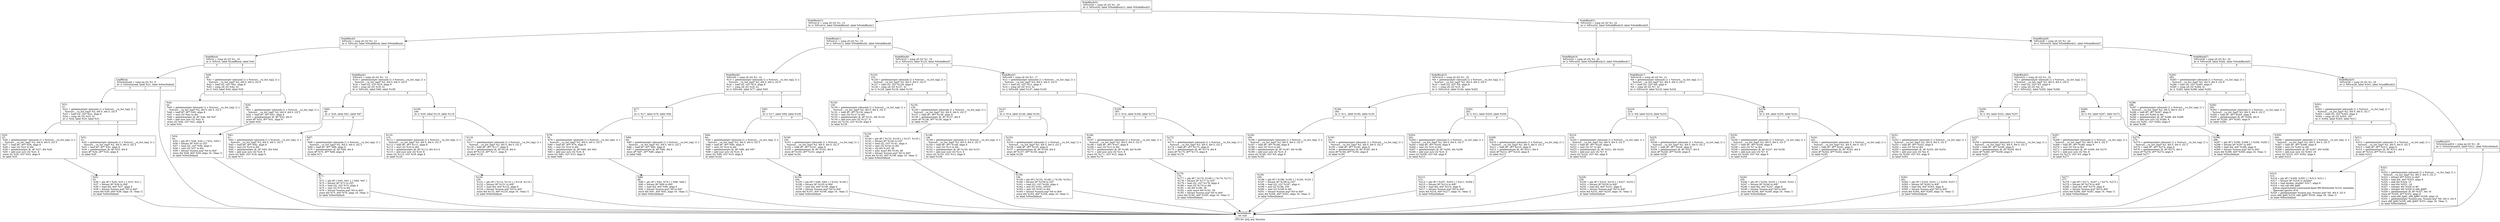 digraph "CFG for 'pop_arg' function" {
	label="CFG for 'pop_arg' function";

	Node0x1f13080 [shape=record,label="{NodeBlock33:\l  %Pivot34 = icmp slt i32 %1, 18\l  br i1 %Pivot34, label %NodeBlock13, label %NodeBlock31\l|{<s0>T|<s1>F}}"];
	Node0x1f13080:s0 -> Node0x1ebe5b0;
	Node0x1f13080:s1 -> Node0x1ebe2e0;
	Node0x1ebe2e0 [shape=record,label="{NodeBlock31:                                      \l  %Pivot32 = icmp slt i32 %1, 22\l  br i1 %Pivot32, label %NodeBlock19, label %NodeBlock29\l|{<s0>T|<s1>F}}"];
	Node0x1ebe2e0:s0 -> Node0x1ebe4c0;
	Node0x1ebe2e0:s1 -> Node0x1ebe330;
	Node0x1ebe330 [shape=record,label="{NodeBlock29:                                      \l  %Pivot30 = icmp slt i32 %1, 24\l  br i1 %Pivot30, label %NodeBlock21, label %NodeBlock27\l|{<s0>T|<s1>F}}"];
	Node0x1ebe330:s0 -> Node0x1ebe470;
	Node0x1ebe330:s1 -> Node0x1ebe380;
	Node0x1ebe380 [shape=record,label="{NodeBlock27:                                      \l  %Pivot28 = icmp slt i32 %1, 25\l  br i1 %Pivot28, label %282, label %NodeBlock25\l|{<s0>T|<s1>F}}"];
	Node0x1ebe380:s0 -> Node0x1efe1c0;
	Node0x1ebe380:s1 -> Node0x1ebe3d0;
	Node0x1ebe3d0 [shape=record,label="{NodeBlock25:                                      \l  %Pivot26 = icmp slt i32 %1, 26\l  br i1 %Pivot26, label %301, label %LeafBlock23\l|{<s0>T|<s1>F}}"];
	Node0x1ebe3d0:s0 -> Node0x1efe300;
	Node0x1ebe3d0:s1 -> Node0x1ebe420;
	Node0x1ebe420 [shape=record,label="{LeafBlock23:                                      \l  %SwitchLeaf24 = icmp eq i32 %1, 26\l  br i1 %SwitchLeaf24, label %321, label %NewDefault\l|{<s0>T|<s1>F}}"];
	Node0x1ebe420:s0 -> Node0x1efe440;
	Node0x1ebe420:s1 -> Node0x1efe490;
	Node0x1ebe470 [shape=record,label="{NodeBlock21:                                      \l  %Pivot22 = icmp slt i32 %1, 23\l  %3 = getelementptr inbounds [1 x %struct.__va_list_tag], [1 x\l... %struct.__va_list_tag]* %2, i64 0, i64 0, i32 0\l  %4 = load i32, i32* %3, align 8\l  %5 = icmp ult i32 %4, 41\l  br i1 %Pivot22, label %250, label %266\l|{<s0>T|<s1>F}}"];
	Node0x1ebe470:s0 -> Node0x1efdf40;
	Node0x1ebe470:s1 -> Node0x1efe080;
	Node0x1ebe4c0 [shape=record,label="{NodeBlock19:                                      \l  %Pivot20 = icmp slt i32 %1, 20\l  br i1 %Pivot20, label %NodeBlock15, label %NodeBlock17\l|{<s0>T|<s1>F}}"];
	Node0x1ebe4c0:s0 -> Node0x1ebe560;
	Node0x1ebe4c0:s1 -> Node0x1ebe510;
	Node0x1ebe510 [shape=record,label="{NodeBlock17:                                      \l  %Pivot18 = icmp slt i32 %1, 21\l  %6 = getelementptr inbounds [1 x %struct.__va_list_tag], [1 x\l... %struct.__va_list_tag]* %2, i64 0, i64 0, i32 0\l  %7 = load i32, i32* %6, align 8\l  %8 = icmp ult i32 %7, 41\l  br i1 %Pivot18, label %218, label %234\l|{<s0>T|<s1>F}}"];
	Node0x1ebe510:s0 -> Node0x1efdcc0;
	Node0x1ebe510:s1 -> Node0x1efde00;
	Node0x1ebe560 [shape=record,label="{NodeBlock15:                                      \l  %Pivot16 = icmp slt i32 %1, 19\l  %9 = getelementptr inbounds [1 x %struct.__va_list_tag], [1 x\l... %struct.__va_list_tag]* %2, i64 0, i64 0, i32 0\l  %10 = load i32, i32* %9, align 8\l  %11 = icmp ult i32 %10, 41\l  br i1 %Pivot16, label %184, label %202\l|{<s0>T|<s1>F}}"];
	Node0x1ebe560:s0 -> Node0x1efda40;
	Node0x1ebe560:s1 -> Node0x1efdb80;
	Node0x1ebe5b0 [shape=record,label="{NodeBlock13:                                      \l  %Pivot14 = icmp slt i32 %1, 13\l  br i1 %Pivot14, label %NodeBlock3, label %NodeBlock11\l|{<s0>T|<s1>F}}"];
	Node0x1ebe5b0:s0 -> Node0x1edf7d0;
	Node0x1ebe5b0:s1 -> Node0x1ebe600;
	Node0x1ebe600 [shape=record,label="{NodeBlock11:                                      \l  %Pivot12 = icmp slt i32 %1, 15\l  br i1 %Pivot12, label %NodeBlock5, label %NodeBlock9\l|{<s0>T|<s1>F}}"];
	Node0x1ebe600:s0 -> Node0x1ebe6f0;
	Node0x1ebe600:s1 -> Node0x1ebe650;
	Node0x1ebe650 [shape=record,label="{NodeBlock9:                                       \l  %Pivot10 = icmp slt i32 %1, 16\l  br i1 %Pivot10, label %125, label %NodeBlock7\l|{<s0>T|<s1>F}}"];
	Node0x1ebe650:s0 -> Node0x1ee0090;
	Node0x1ebe650:s1 -> Node0x1ebe6a0;
	Node0x1ebe6a0 [shape=record,label="{NodeBlock7:                                       \l  %Pivot8 = icmp slt i32 %1, 17\l  %12 = getelementptr inbounds [1 x %struct.__va_list_tag], [1 x\l... %struct.__va_list_tag]* %2, i64 0, i64 0, i32 0\l  %13 = load i32, i32* %12, align 8\l  %14 = icmp ult i32 %13, 41\l  br i1 %Pivot8, label %147, label %165\l|{<s0>T|<s1>F}}"];
	Node0x1ebe6a0:s0 -> Node0x1ee01d0;
	Node0x1ebe6a0:s1 -> Node0x1efd900;
	Node0x1ebe6f0 [shape=record,label="{NodeBlock5:                                       \l  %Pivot6 = icmp slt i32 %1, 14\l  %15 = getelementptr inbounds [1 x %struct.__va_list_tag], [1 x\l... %struct.__va_list_tag]* %2, i64 0, i64 0, i32 0\l  %16 = load i32, i32* %15, align 8\l  %17 = icmp ult i32 %16, 41\l  br i1 %Pivot6, label %77, label %93\l|{<s0>T|<s1>F}}"];
	Node0x1ebe6f0:s0 -> Node0x1edfcd0;
	Node0x1ebe6f0:s1 -> Node0x1edfe10;
	Node0x1edf7d0 [shape=record,label="{NodeBlock3:                                       \l  %Pivot4 = icmp slt i32 %1, 11\l  br i1 %Pivot4, label %NodeBlock, label %NodeBlock1\l|{<s0>T|<s1>F}}"];
	Node0x1edf7d0:s0 -> Node0x1edf870;
	Node0x1edf7d0:s1 -> Node0x1edf820;
	Node0x1edf820 [shape=record,label="{NodeBlock1:                                       \l  %Pivot2 = icmp slt i32 %1, 12\l  %18 = getelementptr inbounds [1 x %struct.__va_list_tag], [1 x\l... %struct.__va_list_tag]* %2, i64 0, i64 0, i32 0\l  %19 = load i32, i32* %18, align 8\l  %20 = icmp ult i32 %19, 41\l  br i1 %Pivot2, label %60, label %109\l|{<s0>T|<s1>F}}"];
	Node0x1edf820:s0 -> Node0x1edfb90;
	Node0x1edf820:s1 -> Node0x1edff50;
	Node0x1edf870 [shape=record,label="{NodeBlock:                                        \l  %Pivot = icmp slt i32 %1, 10\l  br i1 %Pivot, label %LeafBlock, label %40\l|{<s0>T|<s1>F}}"];
	Node0x1edf870:s0 -> Node0x1edf8c0;
	Node0x1edf870:s1 -> Node0x1edfa50;
	Node0x1edf8c0 [shape=record,label="{LeafBlock:                                        \l  %SwitchLeaf = icmp eq i32 %1, 9\l  br i1 %SwitchLeaf, label %21, label %NewDefault\l|{<s0>T|<s1>F}}"];
	Node0x1edf8c0:s0 -> Node0x1edf910;
	Node0x1edf8c0:s1 -> Node0x1efe490;
	Node0x1edf910 [shape=record,label="{%21:\l21:                                               \l  %22 = getelementptr inbounds [1 x %struct.__va_list_tag], [1 x\l... %struct.__va_list_tag]* %2, i64 0, i64 0, i32 0\l  %23 = load i32, i32* %22, align 8\l  %24 = icmp ult i32 %23, 41\l  br i1 %24, label %25, label %31\l|{<s0>T|<s1>F}}"];
	Node0x1edf910:s0 -> Node0x1edf960;
	Node0x1edf910:s1 -> Node0x1edf9b0;
	Node0x1edf960 [shape=record,label="{%25:\l25:                                               \l  %26 = getelementptr inbounds [1 x %struct.__va_list_tag], [1 x\l... %struct.__va_list_tag]* %2, i64 0, i64 0, i32 3\l  %27 = load i8*, i8** %26, align 8\l  %28 = zext i32 %23 to i64\l  %29 = getelementptr i8, i8* %27, i64 %28\l  %30 = add nuw nsw i32 %23, 8\l  store i32 %30, i32* %22, align 8\l  br label %35\l}"];
	Node0x1edf960 -> Node0x1edfa00;
	Node0x1edf9b0 [shape=record,label="{%31:\l31:                                               \l  %32 = getelementptr inbounds [1 x %struct.__va_list_tag], [1 x\l... %struct.__va_list_tag]* %2, i64 0, i64 0, i32 2\l  %33 = load i8*, i8** %32, align 8\l  %34 = getelementptr i8, i8* %33, i64 8\l  store i8* %34, i8** %32, align 8\l  br label %35\l}"];
	Node0x1edf9b0 -> Node0x1edfa00;
	Node0x1edfa00 [shape=record,label="{%35:\l35:                                               \l  %36 = phi i8* [ %29, %25 ], [ %33, %31 ]\l  %37 = bitcast i8* %36 to i64*\l  %38 = load i64, i64* %37, align 8\l  %39 = bitcast %union.arg* %0 to i64*\l  store i64 %38, i64* %39, align 16, !tbaa !2\l  br label %NewDefault\l}"];
	Node0x1edfa00 -> Node0x1efe490;
	Node0x1edfa50 [shape=record,label="{%40:\l40:                                               \l  %41 = getelementptr inbounds [1 x %struct.__va_list_tag], [1 x\l... %struct.__va_list_tag]* %2, i64 0, i64 0, i32 0\l  %42 = load i32, i32* %41, align 8\l  %43 = icmp ult i32 %42, 41\l  br i1 %43, label %44, label %50\l|{<s0>T|<s1>F}}"];
	Node0x1edfa50:s0 -> Node0x1edfaa0;
	Node0x1edfa50:s1 -> Node0x1edfaf0;
	Node0x1edfaa0 [shape=record,label="{%44:\l44:                                               \l  %45 = getelementptr inbounds [1 x %struct.__va_list_tag], [1 x\l... %struct.__va_list_tag]* %2, i64 0, i64 0, i32 3\l  %46 = load i8*, i8** %45, align 8\l  %47 = zext i32 %42 to i64\l  %48 = getelementptr i8, i8* %46, i64 %47\l  %49 = add nuw nsw i32 %42, 8\l  store i32 %49, i32* %41, align 8\l  br label %54\l}"];
	Node0x1edfaa0 -> Node0x1edfb40;
	Node0x1edfaf0 [shape=record,label="{%50:\l50:                                               \l  %51 = getelementptr inbounds [1 x %struct.__va_list_tag], [1 x\l... %struct.__va_list_tag]* %2, i64 0, i64 0, i32 2\l  %52 = load i8*, i8** %51, align 8\l  %53 = getelementptr i8, i8* %52, i64 8\l  store i8* %53, i8** %51, align 8\l  br label %54\l}"];
	Node0x1edfaf0 -> Node0x1edfb40;
	Node0x1edfb40 [shape=record,label="{%54:\l54:                                               \l  %55 = phi i8* [ %48, %44 ], [ %52, %50 ]\l  %56 = bitcast i8* %55 to i32*\l  %57 = load i32, i32* %56, align 4\l  %58 = sext i32 %57 to i64\l  %59 = bitcast %union.arg* %0 to i64*\l  store i64 %58, i64* %59, align 16, !tbaa !2\l  br label %NewDefault\l}"];
	Node0x1edfb40 -> Node0x1efe490;
	Node0x1edfb90 [shape=record,label="{%60:\l60:                                               \l  br i1 %20, label %61, label %67\l|{<s0>T|<s1>F}}"];
	Node0x1edfb90:s0 -> Node0x1edfbe0;
	Node0x1edfb90:s1 -> Node0x1edfc30;
	Node0x1edfbe0 [shape=record,label="{%61:\l61:                                               \l  %62 = getelementptr inbounds [1 x %struct.__va_list_tag], [1 x\l... %struct.__va_list_tag]* %2, i64 0, i64 0, i32 3\l  %63 = load i8*, i8** %62, align 8\l  %64 = zext i32 %19 to i64\l  %65 = getelementptr i8, i8* %63, i64 %64\l  %66 = add nuw nsw i32 %19, 8\l  store i32 %66, i32* %18, align 8\l  br label %71\l}"];
	Node0x1edfbe0 -> Node0x1edfc80;
	Node0x1edfc30 [shape=record,label="{%67:\l67:                                               \l  %68 = getelementptr inbounds [1 x %struct.__va_list_tag], [1 x\l... %struct.__va_list_tag]* %2, i64 0, i64 0, i32 2\l  %69 = load i8*, i8** %68, align 8\l  %70 = getelementptr i8, i8* %69, i64 8\l  store i8* %70, i8** %68, align 8\l  br label %71\l}"];
	Node0x1edfc30 -> Node0x1edfc80;
	Node0x1edfc80 [shape=record,label="{%71:\l71:                                               \l  %72 = phi i8* [ %65, %61 ], [ %69, %67 ]\l  %73 = bitcast i8* %72 to i32*\l  %74 = load i32, i32* %73, align 4\l  %75 = zext i32 %74 to i64\l  %76 = bitcast %union.arg* %0 to i64*\l  store i64 %75, i64* %76, align 16, !tbaa !2\l  br label %NewDefault\l}"];
	Node0x1edfc80 -> Node0x1efe490;
	Node0x1edfcd0 [shape=record,label="{%77:\l77:                                               \l  br i1 %17, label %78, label %84\l|{<s0>T|<s1>F}}"];
	Node0x1edfcd0:s0 -> Node0x1edfd20;
	Node0x1edfcd0:s1 -> Node0x1edfd70;
	Node0x1edfd20 [shape=record,label="{%78:\l78:                                               \l  %79 = getelementptr inbounds [1 x %struct.__va_list_tag], [1 x\l... %struct.__va_list_tag]* %2, i64 0, i64 0, i32 3\l  %80 = load i8*, i8** %79, align 8\l  %81 = zext i32 %16 to i64\l  %82 = getelementptr i8, i8* %80, i64 %81\l  %83 = add nuw nsw i32 %16, 8\l  store i32 %83, i32* %15, align 8\l  br label %88\l}"];
	Node0x1edfd20 -> Node0x1edfdc0;
	Node0x1edfd70 [shape=record,label="{%84:\l84:                                               \l  %85 = getelementptr inbounds [1 x %struct.__va_list_tag], [1 x\l... %struct.__va_list_tag]* %2, i64 0, i64 0, i32 2\l  %86 = load i8*, i8** %85, align 8\l  %87 = getelementptr i8, i8* %86, i64 8\l  store i8* %87, i8** %85, align 8\l  br label %88\l}"];
	Node0x1edfd70 -> Node0x1edfdc0;
	Node0x1edfdc0 [shape=record,label="{%88:\l88:                                               \l  %89 = phi i8* [ %82, %78 ], [ %86, %84 ]\l  %90 = bitcast i8* %89 to i64*\l  %91 = load i64, i64* %90, align 8\l  %92 = bitcast %union.arg* %0 to i64*\l  store i64 %91, i64* %92, align 16, !tbaa !2\l  br label %NewDefault\l}"];
	Node0x1edfdc0 -> Node0x1efe490;
	Node0x1edfe10 [shape=record,label="{%93:\l93:                                               \l  br i1 %17, label %94, label %100\l|{<s0>T|<s1>F}}"];
	Node0x1edfe10:s0 -> Node0x1edfe60;
	Node0x1edfe10:s1 -> Node0x1edfeb0;
	Node0x1edfe60 [shape=record,label="{%94:\l94:                                               \l  %95 = getelementptr inbounds [1 x %struct.__va_list_tag], [1 x\l... %struct.__va_list_tag]* %2, i64 0, i64 0, i32 3\l  %96 = load i8*, i8** %95, align 8\l  %97 = zext i32 %16 to i64\l  %98 = getelementptr i8, i8* %96, i64 %97\l  %99 = add nuw nsw i32 %16, 8\l  store i32 %99, i32* %15, align 8\l  br label %104\l}"];
	Node0x1edfe60 -> Node0x1edff00;
	Node0x1edfeb0 [shape=record,label="{%100:\l100:                                              \l  %101 = getelementptr inbounds [1 x %struct.__va_list_tag], [1 x\l... %struct.__va_list_tag]* %2, i64 0, i64 0, i32 2\l  %102 = load i8*, i8** %101, align 8\l  %103 = getelementptr i8, i8* %102, i64 8\l  store i8* %103, i8** %101, align 8\l  br label %104\l}"];
	Node0x1edfeb0 -> Node0x1edff00;
	Node0x1edff00 [shape=record,label="{%104:\l104:                                              \l  %105 = phi i8* [ %98, %94 ], [ %102, %100 ]\l  %106 = bitcast i8* %105 to i64*\l  %107 = load i64, i64* %106, align 8\l  %108 = bitcast %union.arg* %0 to i64*\l  store i64 %107, i64* %108, align 16, !tbaa !2\l  br label %NewDefault\l}"];
	Node0x1edff00 -> Node0x1efe490;
	Node0x1edff50 [shape=record,label="{%109:\l109:                                              \l  br i1 %20, label %110, label %116\l|{<s0>T|<s1>F}}"];
	Node0x1edff50:s0 -> Node0x1edffa0;
	Node0x1edff50:s1 -> Node0x1edfff0;
	Node0x1edffa0 [shape=record,label="{%110:\l110:                                              \l  %111 = getelementptr inbounds [1 x %struct.__va_list_tag], [1 x\l... %struct.__va_list_tag]* %2, i64 0, i64 0, i32 3\l  %112 = load i8*, i8** %111, align 8\l  %113 = zext i32 %19 to i64\l  %114 = getelementptr i8, i8* %112, i64 %113\l  %115 = add nuw nsw i32 %19, 8\l  store i32 %115, i32* %18, align 8\l  br label %120\l}"];
	Node0x1edffa0 -> Node0x1ee0040;
	Node0x1edfff0 [shape=record,label="{%116:\l116:                                              \l  %117 = getelementptr inbounds [1 x %struct.__va_list_tag], [1 x\l... %struct.__va_list_tag]* %2, i64 0, i64 0, i32 2\l  %118 = load i8*, i8** %117, align 8\l  %119 = getelementptr i8, i8* %118, i64 8\l  store i8* %119, i8** %117, align 8\l  br label %120\l}"];
	Node0x1edfff0 -> Node0x1ee0040;
	Node0x1ee0040 [shape=record,label="{%120:\l120:                                              \l  %121 = phi i8* [ %114, %110 ], [ %118, %116 ]\l  %122 = bitcast i8* %121 to i64*\l  %123 = load i64, i64* %122, align 8\l  %124 = bitcast %union.arg* %0 to i64*\l  store i64 %123, i64* %124, align 16, !tbaa !2\l  br label %NewDefault\l}"];
	Node0x1ee0040 -> Node0x1efe490;
	Node0x1ee0090 [shape=record,label="{%125:\l125:                                              \l  %126 = getelementptr inbounds [1 x %struct.__va_list_tag], [1 x\l... %struct.__va_list_tag]* %2, i64 0, i64 0, i32 0\l  %127 = load i32, i32* %126, align 8\l  %128 = icmp ult i32 %127, 41\l  br i1 %128, label %129, label %135\l|{<s0>T|<s1>F}}"];
	Node0x1ee0090:s0 -> Node0x1ee00e0;
	Node0x1ee0090:s1 -> Node0x1ee0130;
	Node0x1ee00e0 [shape=record,label="{%129:\l129:                                              \l  %130 = getelementptr inbounds [1 x %struct.__va_list_tag], [1 x\l... %struct.__va_list_tag]* %2, i64 0, i64 0, i32 3\l  %131 = load i8*, i8** %130, align 8\l  %132 = zext i32 %127 to i64\l  %133 = getelementptr i8, i8* %131, i64 %132\l  %134 = add nuw nsw i32 %127, 8\l  store i32 %134, i32* %126, align 8\l  br label %139\l}"];
	Node0x1ee00e0 -> Node0x1ee0180;
	Node0x1ee0130 [shape=record,label="{%135:\l135:                                              \l  %136 = getelementptr inbounds [1 x %struct.__va_list_tag], [1 x\l... %struct.__va_list_tag]* %2, i64 0, i64 0, i32 2\l  %137 = load i8*, i8** %136, align 8\l  %138 = getelementptr i8, i8* %137, i64 8\l  store i8* %138, i8** %136, align 8\l  br label %139\l}"];
	Node0x1ee0130 -> Node0x1ee0180;
	Node0x1ee0180 [shape=record,label="{%139:\l139:                                              \l  %140 = phi i8* [ %133, %129 ], [ %137, %135 ]\l  %141 = bitcast i8* %140 to i32*\l  %142 = load i32, i32* %141, align 4\l  %143 = zext i32 %142 to i64\l  %144 = shl i64 %143, 48\l  %145 = ashr exact i64 %144, 48\l  %146 = bitcast %union.arg* %0 to i64*\l  store i64 %145, i64* %146, align 16, !tbaa !2\l  br label %NewDefault\l}"];
	Node0x1ee0180 -> Node0x1efe490;
	Node0x1ee01d0 [shape=record,label="{%147:\l147:                                              \l  br i1 %14, label %148, label %154\l|{<s0>T|<s1>F}}"];
	Node0x1ee01d0:s0 -> Node0x1efd810;
	Node0x1ee01d0:s1 -> Node0x1efd860;
	Node0x1efd810 [shape=record,label="{%148:\l148:                                              \l  %149 = getelementptr inbounds [1 x %struct.__va_list_tag], [1 x\l... %struct.__va_list_tag]* %2, i64 0, i64 0, i32 3\l  %150 = load i8*, i8** %149, align 8\l  %151 = zext i32 %13 to i64\l  %152 = getelementptr i8, i8* %150, i64 %151\l  %153 = add nuw nsw i32 %13, 8\l  store i32 %153, i32* %12, align 8\l  br label %158\l}"];
	Node0x1efd810 -> Node0x1efd8b0;
	Node0x1efd860 [shape=record,label="{%154:\l154:                                              \l  %155 = getelementptr inbounds [1 x %struct.__va_list_tag], [1 x\l... %struct.__va_list_tag]* %2, i64 0, i64 0, i32 2\l  %156 = load i8*, i8** %155, align 8\l  %157 = getelementptr i8, i8* %156, i64 8\l  store i8* %157, i8** %155, align 8\l  br label %158\l}"];
	Node0x1efd860 -> Node0x1efd8b0;
	Node0x1efd8b0 [shape=record,label="{%158:\l158:                                              \l  %159 = phi i8* [ %152, %148 ], [ %156, %154 ]\l  %160 = bitcast i8* %159 to i32*\l  %161 = load i32, i32* %160, align 4\l  %162 = and i32 %161, 65535\l  %163 = zext i32 %162 to i64\l  %164 = bitcast %union.arg* %0 to i64*\l  store i64 %163, i64* %164, align 16, !tbaa !2\l  br label %NewDefault\l}"];
	Node0x1efd8b0 -> Node0x1efe490;
	Node0x1efd900 [shape=record,label="{%165:\l165:                                              \l  br i1 %14, label %166, label %172\l|{<s0>T|<s1>F}}"];
	Node0x1efd900:s0 -> Node0x1efd950;
	Node0x1efd900:s1 -> Node0x1efd9a0;
	Node0x1efd950 [shape=record,label="{%166:\l166:                                              \l  %167 = getelementptr inbounds [1 x %struct.__va_list_tag], [1 x\l... %struct.__va_list_tag]* %2, i64 0, i64 0, i32 3\l  %168 = load i8*, i8** %167, align 8\l  %169 = zext i32 %13 to i64\l  %170 = getelementptr i8, i8* %168, i64 %169\l  %171 = add nuw nsw i32 %13, 8\l  store i32 %171, i32* %12, align 8\l  br label %176\l}"];
	Node0x1efd950 -> Node0x1efd9f0;
	Node0x1efd9a0 [shape=record,label="{%172:\l172:                                              \l  %173 = getelementptr inbounds [1 x %struct.__va_list_tag], [1 x\l... %struct.__va_list_tag]* %2, i64 0, i64 0, i32 2\l  %174 = load i8*, i8** %173, align 8\l  %175 = getelementptr i8, i8* %174, i64 8\l  store i8* %175, i8** %173, align 8\l  br label %176\l}"];
	Node0x1efd9a0 -> Node0x1efd9f0;
	Node0x1efd9f0 [shape=record,label="{%176:\l176:                                              \l  %177 = phi i8* [ %170, %166 ], [ %174, %172 ]\l  %178 = bitcast i8* %177 to i32*\l  %179 = load i32, i32* %178, align 4\l  %180 = zext i32 %179 to i64\l  %181 = shl i64 %180, 56\l  %182 = ashr exact i64 %181, 56\l  %183 = bitcast %union.arg* %0 to i64*\l  store i64 %182, i64* %183, align 16, !tbaa !2\l  br label %NewDefault\l}"];
	Node0x1efd9f0 -> Node0x1efe490;
	Node0x1efda40 [shape=record,label="{%184:\l184:                                              \l  br i1 %11, label %185, label %191\l|{<s0>T|<s1>F}}"];
	Node0x1efda40:s0 -> Node0x1efda90;
	Node0x1efda40:s1 -> Node0x1efdae0;
	Node0x1efda90 [shape=record,label="{%185:\l185:                                              \l  %186 = getelementptr inbounds [1 x %struct.__va_list_tag], [1 x\l... %struct.__va_list_tag]* %2, i64 0, i64 0, i32 3\l  %187 = load i8*, i8** %186, align 8\l  %188 = zext i32 %10 to i64\l  %189 = getelementptr i8, i8* %187, i64 %188\l  %190 = add nuw nsw i32 %10, 8\l  store i32 %190, i32* %9, align 8\l  br label %195\l}"];
	Node0x1efda90 -> Node0x1efdb30;
	Node0x1efdae0 [shape=record,label="{%191:\l191:                                              \l  %192 = getelementptr inbounds [1 x %struct.__va_list_tag], [1 x\l... %struct.__va_list_tag]* %2, i64 0, i64 0, i32 2\l  %193 = load i8*, i8** %192, align 8\l  %194 = getelementptr i8, i8* %193, i64 8\l  store i8* %194, i8** %192, align 8\l  br label %195\l}"];
	Node0x1efdae0 -> Node0x1efdb30;
	Node0x1efdb30 [shape=record,label="{%195:\l195:                                              \l  %196 = phi i8* [ %189, %185 ], [ %193, %191 ]\l  %197 = bitcast i8* %196 to i32*\l  %198 = load i32, i32* %197, align 4\l  %199 = and i32 %198, 255\l  %200 = zext i32 %199 to i64\l  %201 = bitcast %union.arg* %0 to i64*\l  store i64 %200, i64* %201, align 16, !tbaa !2\l  br label %NewDefault\l}"];
	Node0x1efdb30 -> Node0x1efe490;
	Node0x1efdb80 [shape=record,label="{%202:\l202:                                              \l  br i1 %11, label %203, label %209\l|{<s0>T|<s1>F}}"];
	Node0x1efdb80:s0 -> Node0x1efdbd0;
	Node0x1efdb80:s1 -> Node0x1efdc20;
	Node0x1efdbd0 [shape=record,label="{%203:\l203:                                              \l  %204 = getelementptr inbounds [1 x %struct.__va_list_tag], [1 x\l... %struct.__va_list_tag]* %2, i64 0, i64 0, i32 3\l  %205 = load i8*, i8** %204, align 8\l  %206 = zext i32 %10 to i64\l  %207 = getelementptr i8, i8* %205, i64 %206\l  %208 = add nuw nsw i32 %10, 8\l  store i32 %208, i32* %9, align 8\l  br label %213\l}"];
	Node0x1efdbd0 -> Node0x1efdc70;
	Node0x1efdc20 [shape=record,label="{%209:\l209:                                              \l  %210 = getelementptr inbounds [1 x %struct.__va_list_tag], [1 x\l... %struct.__va_list_tag]* %2, i64 0, i64 0, i32 2\l  %211 = load i8*, i8** %210, align 8\l  %212 = getelementptr i8, i8* %211, i64 8\l  store i8* %212, i8** %210, align 8\l  br label %213\l}"];
	Node0x1efdc20 -> Node0x1efdc70;
	Node0x1efdc70 [shape=record,label="{%213:\l213:                                              \l  %214 = phi i8* [ %207, %203 ], [ %211, %209 ]\l  %215 = bitcast i8* %214 to i64*\l  %216 = load i64, i64* %215, align 8\l  %217 = bitcast %union.arg* %0 to i64*\l  store i64 %216, i64* %217, align 16, !tbaa !2\l  br label %NewDefault\l}"];
	Node0x1efdc70 -> Node0x1efe490;
	Node0x1efdcc0 [shape=record,label="{%218:\l218:                                              \l  br i1 %8, label %219, label %225\l|{<s0>T|<s1>F}}"];
	Node0x1efdcc0:s0 -> Node0x1efdd10;
	Node0x1efdcc0:s1 -> Node0x1efdd60;
	Node0x1efdd10 [shape=record,label="{%219:\l219:                                              \l  %220 = getelementptr inbounds [1 x %struct.__va_list_tag], [1 x\l... %struct.__va_list_tag]* %2, i64 0, i64 0, i32 3\l  %221 = load i8*, i8** %220, align 8\l  %222 = zext i32 %7 to i64\l  %223 = getelementptr i8, i8* %221, i64 %222\l  %224 = add nuw nsw i32 %7, 8\l  store i32 %224, i32* %6, align 8\l  br label %229\l}"];
	Node0x1efdd10 -> Node0x1efddb0;
	Node0x1efdd60 [shape=record,label="{%225:\l225:                                              \l  %226 = getelementptr inbounds [1 x %struct.__va_list_tag], [1 x\l... %struct.__va_list_tag]* %2, i64 0, i64 0, i32 2\l  %227 = load i8*, i8** %226, align 8\l  %228 = getelementptr i8, i8* %227, i64 8\l  store i8* %228, i8** %226, align 8\l  br label %229\l}"];
	Node0x1efdd60 -> Node0x1efddb0;
	Node0x1efddb0 [shape=record,label="{%229:\l229:                                              \l  %230 = phi i8* [ %223, %219 ], [ %227, %225 ]\l  %231 = bitcast i8* %230 to i64*\l  %232 = load i64, i64* %231, align 8\l  %233 = bitcast %union.arg* %0 to i64*\l  store i64 %232, i64* %233, align 16, !tbaa !2\l  br label %NewDefault\l}"];
	Node0x1efddb0 -> Node0x1efe490;
	Node0x1efde00 [shape=record,label="{%234:\l234:                                              \l  br i1 %8, label %235, label %241\l|{<s0>T|<s1>F}}"];
	Node0x1efde00:s0 -> Node0x1efde50;
	Node0x1efde00:s1 -> Node0x1efdea0;
	Node0x1efde50 [shape=record,label="{%235:\l235:                                              \l  %236 = getelementptr inbounds [1 x %struct.__va_list_tag], [1 x\l... %struct.__va_list_tag]* %2, i64 0, i64 0, i32 3\l  %237 = load i8*, i8** %236, align 8\l  %238 = zext i32 %7 to i64\l  %239 = getelementptr i8, i8* %237, i64 %238\l  %240 = add nuw nsw i32 %7, 8\l  store i32 %240, i32* %6, align 8\l  br label %245\l}"];
	Node0x1efde50 -> Node0x1efdef0;
	Node0x1efdea0 [shape=record,label="{%241:\l241:                                              \l  %242 = getelementptr inbounds [1 x %struct.__va_list_tag], [1 x\l... %struct.__va_list_tag]* %2, i64 0, i64 0, i32 2\l  %243 = load i8*, i8** %242, align 8\l  %244 = getelementptr i8, i8* %243, i64 8\l  store i8* %244, i8** %242, align 8\l  br label %245\l}"];
	Node0x1efdea0 -> Node0x1efdef0;
	Node0x1efdef0 [shape=record,label="{%245:\l245:                                              \l  %246 = phi i8* [ %239, %235 ], [ %243, %241 ]\l  %247 = bitcast i8* %246 to i64*\l  %248 = load i64, i64* %247, align 8\l  %249 = bitcast %union.arg* %0 to i64*\l  store i64 %248, i64* %249, align 16, !tbaa !2\l  br label %NewDefault\l}"];
	Node0x1efdef0 -> Node0x1efe490;
	Node0x1efdf40 [shape=record,label="{%250:\l250:                                              \l  br i1 %5, label %251, label %257\l|{<s0>T|<s1>F}}"];
	Node0x1efdf40:s0 -> Node0x1efdf90;
	Node0x1efdf40:s1 -> Node0x1efdfe0;
	Node0x1efdf90 [shape=record,label="{%251:\l251:                                              \l  %252 = getelementptr inbounds [1 x %struct.__va_list_tag], [1 x\l... %struct.__va_list_tag]* %2, i64 0, i64 0, i32 3\l  %253 = load i8*, i8** %252, align 8\l  %254 = zext i32 %4 to i64\l  %255 = getelementptr i8, i8* %253, i64 %254\l  %256 = add nuw nsw i32 %4, 8\l  store i32 %256, i32* %3, align 8\l  br label %261\l}"];
	Node0x1efdf90 -> Node0x1efe030;
	Node0x1efdfe0 [shape=record,label="{%257:\l257:                                              \l  %258 = getelementptr inbounds [1 x %struct.__va_list_tag], [1 x\l... %struct.__va_list_tag]* %2, i64 0, i64 0, i32 2\l  %259 = load i8*, i8** %258, align 8\l  %260 = getelementptr i8, i8* %259, i64 8\l  store i8* %260, i8** %258, align 8\l  br label %261\l}"];
	Node0x1efdfe0 -> Node0x1efe030;
	Node0x1efe030 [shape=record,label="{%261:\l261:                                              \l  %262 = phi i8* [ %255, %251 ], [ %259, %257 ]\l  %263 = bitcast i8* %262 to i64*\l  %264 = load i64, i64* %263, align 8\l  %265 = bitcast %union.arg* %0 to i64*\l  store i64 %264, i64* %265, align 16, !tbaa !2\l  br label %NewDefault\l}"];
	Node0x1efe030 -> Node0x1efe490;
	Node0x1efe080 [shape=record,label="{%266:\l266:                                              \l  br i1 %5, label %267, label %273\l|{<s0>T|<s1>F}}"];
	Node0x1efe080:s0 -> Node0x1efe0d0;
	Node0x1efe080:s1 -> Node0x1efe120;
	Node0x1efe0d0 [shape=record,label="{%267:\l267:                                              \l  %268 = getelementptr inbounds [1 x %struct.__va_list_tag], [1 x\l... %struct.__va_list_tag]* %2, i64 0, i64 0, i32 3\l  %269 = load i8*, i8** %268, align 8\l  %270 = zext i32 %4 to i64\l  %271 = getelementptr i8, i8* %269, i64 %270\l  %272 = add nuw nsw i32 %4, 8\l  store i32 %272, i32* %3, align 8\l  br label %277\l}"];
	Node0x1efe0d0 -> Node0x1efe170;
	Node0x1efe120 [shape=record,label="{%273:\l273:                                              \l  %274 = getelementptr inbounds [1 x %struct.__va_list_tag], [1 x\l... %struct.__va_list_tag]* %2, i64 0, i64 0, i32 2\l  %275 = load i8*, i8** %274, align 8\l  %276 = getelementptr i8, i8* %275, i64 8\l  store i8* %276, i8** %274, align 8\l  br label %277\l}"];
	Node0x1efe120 -> Node0x1efe170;
	Node0x1efe170 [shape=record,label="{%277:\l277:                                              \l  %278 = phi i8* [ %271, %267 ], [ %275, %273 ]\l  %279 = bitcast i8* %278 to i64*\l  %280 = load i64, i64* %279, align 8\l  %281 = bitcast %union.arg* %0 to i64*\l  store i64 %280, i64* %281, align 16, !tbaa !2\l  br label %NewDefault\l}"];
	Node0x1efe170 -> Node0x1efe490;
	Node0x1efe1c0 [shape=record,label="{%282:\l282:                                              \l  %283 = getelementptr inbounds [1 x %struct.__va_list_tag], [1 x\l... %struct.__va_list_tag]* %2, i64 0, i64 0, i32 0\l  %284 = load i32, i32* %283, align 8\l  %285 = icmp ult i32 %284, 41\l  br i1 %285, label %286, label %292\l|{<s0>T|<s1>F}}"];
	Node0x1efe1c0:s0 -> Node0x1efe210;
	Node0x1efe1c0:s1 -> Node0x1efe260;
	Node0x1efe210 [shape=record,label="{%286:\l286:                                              \l  %287 = getelementptr inbounds [1 x %struct.__va_list_tag], [1 x\l... %struct.__va_list_tag]* %2, i64 0, i64 0, i32 3\l  %288 = load i8*, i8** %287, align 8\l  %289 = zext i32 %284 to i64\l  %290 = getelementptr i8, i8* %288, i64 %289\l  %291 = add nuw nsw i32 %284, 8\l  store i32 %291, i32* %283, align 8\l  br label %296\l}"];
	Node0x1efe210 -> Node0x1efe2b0;
	Node0x1efe260 [shape=record,label="{%292:\l292:                                              \l  %293 = getelementptr inbounds [1 x %struct.__va_list_tag], [1 x\l... %struct.__va_list_tag]* %2, i64 0, i64 0, i32 2\l  %294 = load i8*, i8** %293, align 8\l  %295 = getelementptr i8, i8* %294, i64 8\l  store i8* %295, i8** %293, align 8\l  br label %296\l}"];
	Node0x1efe260 -> Node0x1efe2b0;
	Node0x1efe2b0 [shape=record,label="{%296:\l296:                                              \l  %297 = phi i8* [ %290, %286 ], [ %294, %292 ]\l  %298 = bitcast i8* %297 to i64*\l  %299 = load i64, i64* %298, align 8\l  %300 = bitcast %union.arg* %0 to i64*\l  store i64 %299, i64* %300, align 16, !tbaa !2\l  br label %NewDefault\l}"];
	Node0x1efe2b0 -> Node0x1efe490;
	Node0x1efe300 [shape=record,label="{%301:\l301:                                              \l  %302 = getelementptr inbounds [1 x %struct.__va_list_tag], [1 x\l... %struct.__va_list_tag]* %2, i64 0, i64 0, i32 1\l  %303 = load i32, i32* %302, align 4\l  %304 = icmp ult i32 %303, 161\l  br i1 %304, label %305, label %311\l|{<s0>T|<s1>F}}"];
	Node0x1efe300:s0 -> Node0x1efe350;
	Node0x1efe300:s1 -> Node0x1efe3a0;
	Node0x1efe350 [shape=record,label="{%305:\l305:                                              \l  %306 = getelementptr inbounds [1 x %struct.__va_list_tag], [1 x\l... %struct.__va_list_tag]* %2, i64 0, i64 0, i32 3\l  %307 = load i8*, i8** %306, align 8\l  %308 = zext i32 %303 to i64\l  %309 = getelementptr i8, i8* %307, i64 %308\l  %310 = add nuw nsw i32 %303, 16\l  store i32 %310, i32* %302, align 4\l  br label %315\l}"];
	Node0x1efe350 -> Node0x1efe3f0;
	Node0x1efe3a0 [shape=record,label="{%311:\l311:                                              \l  %312 = getelementptr inbounds [1 x %struct.__va_list_tag], [1 x\l... %struct.__va_list_tag]* %2, i64 0, i64 0, i32 2\l  %313 = load i8*, i8** %312, align 8\l  %314 = getelementptr i8, i8* %313, i64 8\l  store i8* %314, i8** %312, align 8\l  br label %315\l}"];
	Node0x1efe3a0 -> Node0x1efe3f0;
	Node0x1efe3f0 [shape=record,label="{%315:\l315:                                              \l  %316 = phi i8* [ %309, %305 ], [ %313, %311 ]\l  %317 = bitcast i8* %316 to double*\l  %318 = load double, double* %317, align 8\l  %319 = tail call x86_fp80\l... @llvm.experimental.constrained.fpext.f80.f64(double %318, metadata\l... !fpexcept.ignore) #18\l  %320 = getelementptr %union.arg, %union.arg* %0, i64 0, i32 0\l  store x86_fp80 %319, x86_fp80* %320, align 16, !tbaa !2\l  br label %NewDefault\l}"];
	Node0x1efe3f0 -> Node0x1efe490;
	Node0x1efe440 [shape=record,label="{%321:\l321:                                              \l  %322 = getelementptr inbounds [1 x %struct.__va_list_tag], [1 x\l... %struct.__va_list_tag]* %2, i64 0, i64 0, i32 2\l  %323 = bitcast i8** %322 to i64*\l  %324 = load i64, i64* %323, align 8\l  %325 = add i64 %324, 15\l  %326 = and i64 %325, -16\l  %327 = inttoptr i64 %326 to i8*\l  %328 = inttoptr i64 %326 to x86_fp80*\l  %329 = getelementptr i8, i8* %327, i64 16\l  store i8* %329, i8** %322, align 8\l  %330 = load x86_fp80, x86_fp80* %328, align 16\l  %331 = getelementptr %union.arg, %union.arg* %0, i64 0, i32 0\l  store x86_fp80 %330, x86_fp80* %331, align 16, !tbaa !2\l  br label %NewDefault\l}"];
	Node0x1efe440 -> Node0x1efe490;
	Node0x1efe490 [shape=record,label="{NewDefault:                                       \l  ret void\l}"];
}
